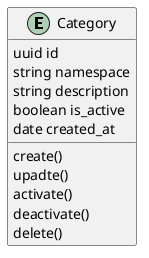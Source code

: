 @startuml

entity Category

Category : uuid id
Category : string namespace
Category : string description
Category : boolean is_active
Category : date created_at

Category : create()
Category : upadte()
Category : activate()
Category : deactivate()
Category : delete()

@enduml

